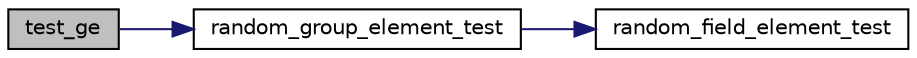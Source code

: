 digraph "test_ge"
{
  edge [fontname="Helvetica",fontsize="10",labelfontname="Helvetica",labelfontsize="10"];
  node [fontname="Helvetica",fontsize="10",shape=record];
  rankdir="LR";
  Node112 [label="test_ge",height=0.2,width=0.4,color="black", fillcolor="grey75", style="filled", fontcolor="black"];
  Node112 -> Node113 [color="midnightblue",fontsize="10",style="solid",fontname="Helvetica"];
  Node113 [label="random_group_element_test",height=0.2,width=0.4,color="black", fillcolor="white", style="filled",URL="$tests_8c.html#a4a6f563b28f13ff214c79fbab625ebff"];
  Node113 -> Node114 [color="midnightblue",fontsize="10",style="solid",fontname="Helvetica"];
  Node114 [label="random_field_element_test",height=0.2,width=0.4,color="black", fillcolor="white", style="filled",URL="$tests_8c.html#a66c0bf6d38f58be4ede062a1a516c701"];
}
